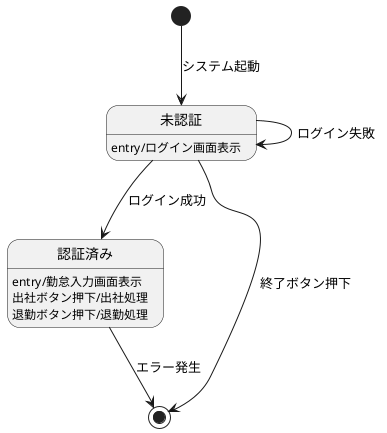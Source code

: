 @startuml [practice]
[*] --> 未認証 : システム起動
未認証:entry/ログイン画面表示
未認証 --> 未認証 : ログイン失敗
未認証 --> 認証済み : ログイン成功
未認証 --> [*] : 終了ボタン押下
認証済み --> [*] : エラー発生
認証済み:entry/勤怠入力画面表示
認証済み:出社ボタン押下/出社処理
認証済み:退勤ボタン押下/退勤処理
@enduml
